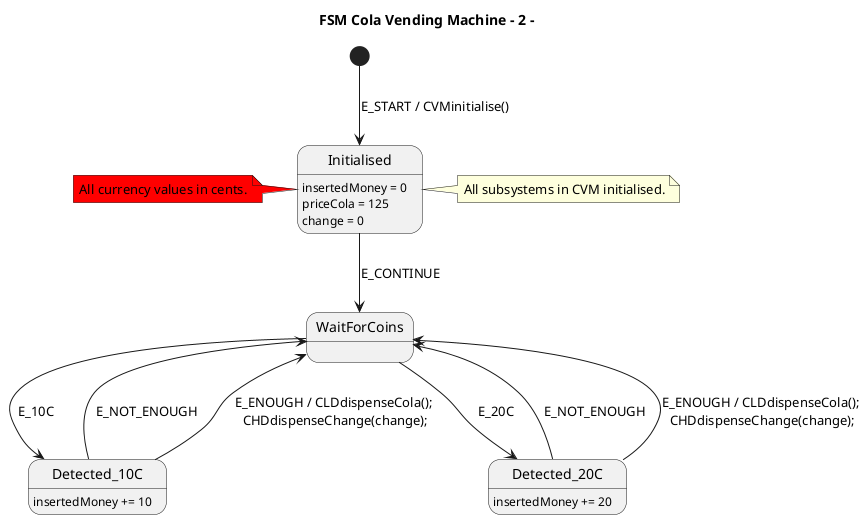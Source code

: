 @startuml

title FSM Cola Vending Machine - 2 -

[*] --> Initialised : E_START / CVMinitialise()
Initialised : insertedMoney = 0
Initialised : priceCola = 125
Initialised : change = 0
Initialised --> WaitForCoins : E_CONTINUE

WaitForCoins --> Detected_10C : E_10C
Detected_10C : insertedMoney += 10
Detected_10C --> WaitForCoins : E_NOT_ENOUGH
Detected_10C --> WaitForCoins : \
	E_ENOUGH / CLDdispenseCola();\n CHDdispenseChange(change);

WaitForCoins --> Detected_20C : E_20C
Detected_20C : insertedMoney += 20
Detected_20C --> WaitForCoins : E_NOT_ENOUGH
Detected_20C --> WaitForCoins : \
	E_ENOUGH / CLDdispenseCola();\n CHDdispenseChange(change);

note right of Initialised
	All subsystems in CVM initialised.
end note

note left of Initialised #red
	All currency values in cents.
end note

@enduml
